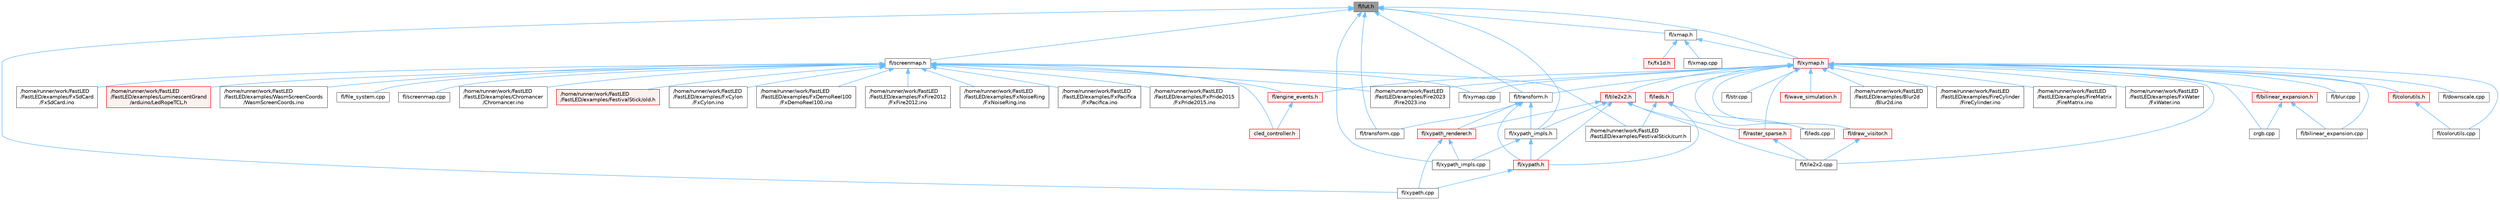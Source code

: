 digraph "fl/lut.h"
{
 // INTERACTIVE_SVG=YES
 // LATEX_PDF_SIZE
  bgcolor="transparent";
  edge [fontname=Helvetica,fontsize=10,labelfontname=Helvetica,labelfontsize=10];
  node [fontname=Helvetica,fontsize=10,shape=box,height=0.2,width=0.4];
  Node1 [id="Node000001",label="fl/lut.h",height=0.2,width=0.4,color="gray40", fillcolor="grey60", style="filled", fontcolor="black",tooltip=" "];
  Node1 -> Node2 [id="edge1_Node000001_Node000002",dir="back",color="steelblue1",style="solid",tooltip=" "];
  Node2 [id="Node000002",label="fl/screenmap.h",height=0.2,width=0.4,color="grey40", fillcolor="white", style="filled",URL="$d7/d97/screenmap_8h.html",tooltip=" "];
  Node2 -> Node3 [id="edge2_Node000002_Node000003",dir="back",color="steelblue1",style="solid",tooltip=" "];
  Node3 [id="Node000003",label="/home/runner/work/FastLED\l/FastLED/examples/Chromancer\l/Chromancer.ino",height=0.2,width=0.4,color="grey40", fillcolor="white", style="filled",URL="$d1/ddb/_chromancer_8ino.html",tooltip=" "];
  Node2 -> Node4 [id="edge3_Node000002_Node000004",dir="back",color="steelblue1",style="solid",tooltip=" "];
  Node4 [id="Node000004",label="/home/runner/work/FastLED\l/FastLED/examples/FestivalStick/curr.h",height=0.2,width=0.4,color="grey40", fillcolor="white", style="filled",URL="$d4/d06/curr_8h.html",tooltip=" "];
  Node2 -> Node5 [id="edge4_Node000002_Node000005",dir="back",color="steelblue1",style="solid",tooltip=" "];
  Node5 [id="Node000005",label="/home/runner/work/FastLED\l/FastLED/examples/FestivalStick/old.h",height=0.2,width=0.4,color="red", fillcolor="#FFF0F0", style="filled",URL="$d7/da1/old_8h.html",tooltip=" "];
  Node2 -> Node7 [id="edge5_Node000002_Node000007",dir="back",color="steelblue1",style="solid",tooltip=" "];
  Node7 [id="Node000007",label="/home/runner/work/FastLED\l/FastLED/examples/Fire2023\l/Fire2023.ino",height=0.2,width=0.4,color="grey40", fillcolor="white", style="filled",URL="$d8/d2c/_fire2023_8ino.html",tooltip=" "];
  Node2 -> Node8 [id="edge6_Node000002_Node000008",dir="back",color="steelblue1",style="solid",tooltip=" "];
  Node8 [id="Node000008",label="/home/runner/work/FastLED\l/FastLED/examples/FxCylon\l/FxCylon.ino",height=0.2,width=0.4,color="grey40", fillcolor="white", style="filled",URL="$db/d86/_fx_cylon_8ino.html",tooltip=" "];
  Node2 -> Node9 [id="edge7_Node000002_Node000009",dir="back",color="steelblue1",style="solid",tooltip=" "];
  Node9 [id="Node000009",label="/home/runner/work/FastLED\l/FastLED/examples/FxDemoReel100\l/FxDemoReel100.ino",height=0.2,width=0.4,color="grey40", fillcolor="white", style="filled",URL="$d1/d8f/_fx_demo_reel100_8ino.html",tooltip=" "];
  Node2 -> Node10 [id="edge8_Node000002_Node000010",dir="back",color="steelblue1",style="solid",tooltip=" "];
  Node10 [id="Node000010",label="/home/runner/work/FastLED\l/FastLED/examples/FxFire2012\l/FxFire2012.ino",height=0.2,width=0.4,color="grey40", fillcolor="white", style="filled",URL="$df/d57/_fx_fire2012_8ino.html",tooltip=" "];
  Node2 -> Node11 [id="edge9_Node000002_Node000011",dir="back",color="steelblue1",style="solid",tooltip=" "];
  Node11 [id="Node000011",label="/home/runner/work/FastLED\l/FastLED/examples/FxNoiseRing\l/FxNoiseRing.ino",height=0.2,width=0.4,color="grey40", fillcolor="white", style="filled",URL="$d3/dac/_fx_noise_ring_8ino.html",tooltip=" "];
  Node2 -> Node12 [id="edge10_Node000002_Node000012",dir="back",color="steelblue1",style="solid",tooltip=" "];
  Node12 [id="Node000012",label="/home/runner/work/FastLED\l/FastLED/examples/FxPacifica\l/FxPacifica.ino",height=0.2,width=0.4,color="grey40", fillcolor="white", style="filled",URL="$dc/ded/_fx_pacifica_8ino.html",tooltip=" "];
  Node2 -> Node13 [id="edge11_Node000002_Node000013",dir="back",color="steelblue1",style="solid",tooltip=" "];
  Node13 [id="Node000013",label="/home/runner/work/FastLED\l/FastLED/examples/FxPride2015\l/FxPride2015.ino",height=0.2,width=0.4,color="grey40", fillcolor="white", style="filled",URL="$d2/db0/_fx_pride2015_8ino.html",tooltip=" "];
  Node2 -> Node14 [id="edge12_Node000002_Node000014",dir="back",color="steelblue1",style="solid",tooltip=" "];
  Node14 [id="Node000014",label="/home/runner/work/FastLED\l/FastLED/examples/FxSdCard\l/FxSdCard.ino",height=0.2,width=0.4,color="grey40", fillcolor="white", style="filled",URL="$d7/d35/_fx_sd_card_8ino.html",tooltip=" "];
  Node2 -> Node15 [id="edge13_Node000002_Node000015",dir="back",color="steelblue1",style="solid",tooltip=" "];
  Node15 [id="Node000015",label="/home/runner/work/FastLED\l/FastLED/examples/LuminescentGrand\l/arduino/LedRopeTCL.h",height=0.2,width=0.4,color="red", fillcolor="#FFF0F0", style="filled",URL="$d9/d7e/_led_rope_t_c_l_8h.html",tooltip=" "];
  Node2 -> Node17 [id="edge14_Node000002_Node000017",dir="back",color="steelblue1",style="solid",tooltip=" "];
  Node17 [id="Node000017",label="/home/runner/work/FastLED\l/FastLED/examples/WasmScreenCoords\l/WasmScreenCoords.ino",height=0.2,width=0.4,color="grey40", fillcolor="white", style="filled",URL="$dc/d4d/_wasm_screen_coords_8ino.html",tooltip="Simple test for screen coordinates in the web compiled version of FastLED."];
  Node2 -> Node18 [id="edge15_Node000002_Node000018",dir="back",color="steelblue1",style="solid",tooltip=" "];
  Node18 [id="Node000018",label="cled_controller.h",height=0.2,width=0.4,color="red", fillcolor="#FFF0F0", style="filled",URL="$db/d6d/cled__controller_8h.html",tooltip="base definitions used by led controllers for writing out led data"];
  Node2 -> Node141 [id="edge16_Node000002_Node000141",dir="back",color="steelblue1",style="solid",tooltip=" "];
  Node141 [id="Node000141",label="fl/engine_events.h",height=0.2,width=0.4,color="red", fillcolor="#FFF0F0", style="filled",URL="$db/dc0/engine__events_8h.html",tooltip=" "];
  Node141 -> Node18 [id="edge17_Node000141_Node000018",dir="back",color="steelblue1",style="solid",tooltip=" "];
  Node2 -> Node152 [id="edge18_Node000002_Node000152",dir="back",color="steelblue1",style="solid",tooltip=" "];
  Node152 [id="Node000152",label="fl/file_system.cpp",height=0.2,width=0.4,color="grey40", fillcolor="white", style="filled",URL="$d4/d37/file__system_8cpp.html",tooltip=" "];
  Node2 -> Node153 [id="edge19_Node000002_Node000153",dir="back",color="steelblue1",style="solid",tooltip=" "];
  Node153 [id="Node000153",label="fl/screenmap.cpp",height=0.2,width=0.4,color="grey40", fillcolor="white", style="filled",URL="$d9/d6f/screenmap_8cpp.html",tooltip=" "];
  Node2 -> Node154 [id="edge20_Node000002_Node000154",dir="back",color="steelblue1",style="solid",tooltip=" "];
  Node154 [id="Node000154",label="fl/xymap.cpp",height=0.2,width=0.4,color="grey40", fillcolor="white", style="filled",URL="$d7/d09/xymap_8cpp.html",tooltip=" "];
  Node1 -> Node155 [id="edge21_Node000001_Node000155",dir="back",color="steelblue1",style="solid",tooltip=" "];
  Node155 [id="Node000155",label="fl/transform.cpp",height=0.2,width=0.4,color="grey40", fillcolor="white", style="filled",URL="$d8/d8c/transform_8cpp.html",tooltip=" "];
  Node1 -> Node156 [id="edge22_Node000001_Node000156",dir="back",color="steelblue1",style="solid",tooltip=" "];
  Node156 [id="Node000156",label="fl/transform.h",height=0.2,width=0.4,color="grey40", fillcolor="white", style="filled",URL="$d2/d80/transform_8h.html",tooltip=" "];
  Node156 -> Node155 [id="edge23_Node000156_Node000155",dir="back",color="steelblue1",style="solid",tooltip=" "];
  Node156 -> Node157 [id="edge24_Node000156_Node000157",dir="back",color="steelblue1",style="solid",tooltip=" "];
  Node157 [id="Node000157",label="fl/xypath.h",height=0.2,width=0.4,color="red", fillcolor="#FFF0F0", style="filled",URL="$d5/df2/xypath_8h.html",tooltip=" "];
  Node157 -> Node162 [id="edge25_Node000157_Node000162",dir="back",color="steelblue1",style="solid",tooltip=" "];
  Node162 [id="Node000162",label="fl/xypath.cpp",height=0.2,width=0.4,color="grey40", fillcolor="white", style="filled",URL="$d4/d78/xypath_8cpp.html",tooltip=" "];
  Node156 -> Node164 [id="edge26_Node000156_Node000164",dir="back",color="steelblue1",style="solid",tooltip=" "];
  Node164 [id="Node000164",label="fl/xypath_impls.h",height=0.2,width=0.4,color="grey40", fillcolor="white", style="filled",URL="$d8/d5f/xypath__impls_8h.html",tooltip=" "];
  Node164 -> Node157 [id="edge27_Node000164_Node000157",dir="back",color="steelblue1",style="solid",tooltip=" "];
  Node164 -> Node165 [id="edge28_Node000164_Node000165",dir="back",color="steelblue1",style="solid",tooltip=" "];
  Node165 [id="Node000165",label="fl/xypath_impls.cpp",height=0.2,width=0.4,color="grey40", fillcolor="white", style="filled",URL="$d4/db1/xypath__impls_8cpp.html",tooltip=" "];
  Node156 -> Node166 [id="edge29_Node000156_Node000166",dir="back",color="steelblue1",style="solid",tooltip=" "];
  Node166 [id="Node000166",label="fl/xypath_renderer.h",height=0.2,width=0.4,color="red", fillcolor="#FFF0F0", style="filled",URL="$d2/d88/xypath__renderer_8h.html",tooltip=" "];
  Node166 -> Node162 [id="edge30_Node000166_Node000162",dir="back",color="steelblue1",style="solid",tooltip=" "];
  Node166 -> Node165 [id="edge31_Node000166_Node000165",dir="back",color="steelblue1",style="solid",tooltip=" "];
  Node1 -> Node167 [id="edge32_Node000001_Node000167",dir="back",color="steelblue1",style="solid",tooltip=" "];
  Node167 [id="Node000167",label="fl/xmap.h",height=0.2,width=0.4,color="grey40", fillcolor="white", style="filled",URL="$dd/dcc/xmap_8h.html",tooltip=" "];
  Node167 -> Node168 [id="edge33_Node000167_Node000168",dir="back",color="steelblue1",style="solid",tooltip=" "];
  Node168 [id="Node000168",label="fl/xmap.cpp",height=0.2,width=0.4,color="grey40", fillcolor="white", style="filled",URL="$db/db8/xmap_8cpp.html",tooltip=" "];
  Node167 -> Node169 [id="edge34_Node000167_Node000169",dir="back",color="steelblue1",style="solid",tooltip=" "];
  Node169 [id="Node000169",label="fl/xymap.h",height=0.2,width=0.4,color="red", fillcolor="#FFF0F0", style="filled",URL="$da/d61/xymap_8h.html",tooltip=" "];
  Node169 -> Node33 [id="edge35_Node000169_Node000033",dir="back",color="steelblue1",style="solid",tooltip=" "];
  Node33 [id="Node000033",label="/home/runner/work/FastLED\l/FastLED/examples/Blur2d\l/Blur2d.ino",height=0.2,width=0.4,color="grey40", fillcolor="white", style="filled",URL="$df/d42/_blur2d_8ino.html",tooltip=" "];
  Node169 -> Node7 [id="edge36_Node000169_Node000007",dir="back",color="steelblue1",style="solid",tooltip=" "];
  Node169 -> Node44 [id="edge37_Node000169_Node000044",dir="back",color="steelblue1",style="solid",tooltip=" "];
  Node44 [id="Node000044",label="/home/runner/work/FastLED\l/FastLED/examples/FireCylinder\l/FireCylinder.ino",height=0.2,width=0.4,color="grey40", fillcolor="white", style="filled",URL="$df/d5c/_fire_cylinder_8ino.html",tooltip=" "];
  Node169 -> Node45 [id="edge38_Node000169_Node000045",dir="back",color="steelblue1",style="solid",tooltip=" "];
  Node45 [id="Node000045",label="/home/runner/work/FastLED\l/FastLED/examples/FireMatrix\l/FireMatrix.ino",height=0.2,width=0.4,color="grey40", fillcolor="white", style="filled",URL="$dc/dfc/_fire_matrix_8ino.html",tooltip=" "];
  Node169 -> Node53 [id="edge39_Node000169_Node000053",dir="back",color="steelblue1",style="solid",tooltip=" "];
  Node53 [id="Node000053",label="/home/runner/work/FastLED\l/FastLED/examples/FxWater\l/FxWater.ino",height=0.2,width=0.4,color="grey40", fillcolor="white", style="filled",URL="$dd/d61/_fx_water_8ino.html",tooltip=" "];
  Node169 -> Node93 [id="edge40_Node000169_Node000093",dir="back",color="steelblue1",style="solid",tooltip=" "];
  Node93 [id="Node000093",label="crgb.cpp",height=0.2,width=0.4,color="grey40", fillcolor="white", style="filled",URL="$d0/de3/crgb_8cpp.html",tooltip="Utility functions for the red, green, and blue (RGB) pixel struct."];
  Node169 -> Node170 [id="edge41_Node000169_Node000170",dir="back",color="steelblue1",style="solid",tooltip=" "];
  Node170 [id="Node000170",label="fl/bilinear_expansion.cpp",height=0.2,width=0.4,color="grey40", fillcolor="white", style="filled",URL="$de/d80/bilinear__expansion_8cpp.html",tooltip="Demonstrates how to mix noise generation with color palettes on a 2D LED matrix."];
  Node169 -> Node171 [id="edge42_Node000169_Node000171",dir="back",color="steelblue1",style="solid",tooltip=" "];
  Node171 [id="Node000171",label="fl/bilinear_expansion.h",height=0.2,width=0.4,color="red", fillcolor="#FFF0F0", style="filled",URL="$da/d34/bilinear__expansion_8h.html",tooltip="Demonstrates how to mix noise generation with color palettes on a 2D LED matrix."];
  Node171 -> Node93 [id="edge43_Node000171_Node000093",dir="back",color="steelblue1",style="solid",tooltip=" "];
  Node171 -> Node170 [id="edge44_Node000171_Node000170",dir="back",color="steelblue1",style="solid",tooltip=" "];
  Node169 -> Node103 [id="edge45_Node000169_Node000103",dir="back",color="steelblue1",style="solid",tooltip=" "];
  Node103 [id="Node000103",label="fl/blur.cpp",height=0.2,width=0.4,color="grey40", fillcolor="white", style="filled",URL="$de/dc8/blur_8cpp.html",tooltip=" "];
  Node169 -> Node104 [id="edge46_Node000169_Node000104",dir="back",color="steelblue1",style="solid",tooltip=" "];
  Node104 [id="Node000104",label="fl/colorutils.cpp",height=0.2,width=0.4,color="grey40", fillcolor="white", style="filled",URL="$da/d2d/colorutils_8cpp.html",tooltip="Misc utility functions for palettes, blending, and more."];
  Node169 -> Node173 [id="edge47_Node000169_Node000173",dir="back",color="steelblue1",style="solid",tooltip=" "];
  Node173 [id="Node000173",label="fl/colorutils.h",height=0.2,width=0.4,color="red", fillcolor="#FFF0F0", style="filled",URL="$d7/df9/fl_2colorutils_8h.html",tooltip="Utility functions for color fill, palettes, blending, and more."];
  Node173 -> Node104 [id="edge48_Node000173_Node000104",dir="back",color="steelblue1",style="solid",tooltip=" "];
  Node169 -> Node181 [id="edge49_Node000169_Node000181",dir="back",color="steelblue1",style="solid",tooltip=" "];
  Node181 [id="Node000181",label="fl/downscale.cpp",height=0.2,width=0.4,color="grey40", fillcolor="white", style="filled",URL="$d8/df9/downscale_8cpp.html",tooltip=" "];
  Node169 -> Node178 [id="edge50_Node000169_Node000178",dir="back",color="steelblue1",style="solid",tooltip=" "];
  Node178 [id="Node000178",label="fl/draw_visitor.h",height=0.2,width=0.4,color="red", fillcolor="#FFF0F0", style="filled",URL="$d0/d4f/draw__visitor_8h.html",tooltip=" "];
  Node178 -> Node180 [id="edge51_Node000178_Node000180",dir="back",color="steelblue1",style="solid",tooltip=" "];
  Node180 [id="Node000180",label="fl/tile2x2.cpp",height=0.2,width=0.4,color="grey40", fillcolor="white", style="filled",URL="$db/d15/tile2x2_8cpp.html",tooltip=" "];
  Node169 -> Node141 [id="edge52_Node000169_Node000141",dir="back",color="steelblue1",style="solid",tooltip=" "];
  Node169 -> Node182 [id="edge53_Node000169_Node000182",dir="back",color="steelblue1",style="solid",tooltip=" "];
  Node182 [id="Node000182",label="fl/leds.cpp",height=0.2,width=0.4,color="grey40", fillcolor="white", style="filled",URL="$d6/d78/leds_8cpp.html",tooltip=" "];
  Node169 -> Node183 [id="edge54_Node000169_Node000183",dir="back",color="steelblue1",style="solid",tooltip=" "];
  Node183 [id="Node000183",label="fl/leds.h",height=0.2,width=0.4,color="red", fillcolor="#FFF0F0", style="filled",URL="$da/d78/leds_8h.html",tooltip=" "];
  Node183 -> Node4 [id="edge55_Node000183_Node000004",dir="back",color="steelblue1",style="solid",tooltip=" "];
  Node183 -> Node182 [id="edge56_Node000183_Node000182",dir="back",color="steelblue1",style="solid",tooltip=" "];
  Node183 -> Node157 [id="edge57_Node000183_Node000157",dir="back",color="steelblue1",style="solid",tooltip=" "];
  Node169 -> Node185 [id="edge58_Node000169_Node000185",dir="back",color="steelblue1",style="solid",tooltip=" "];
  Node185 [id="Node000185",label="fl/raster_sparse.h",height=0.2,width=0.4,color="red", fillcolor="#FFF0F0", style="filled",URL="$d4/df9/raster__sparse_8h.html",tooltip=" "];
  Node185 -> Node180 [id="edge59_Node000185_Node000180",dir="back",color="steelblue1",style="solid",tooltip=" "];
  Node169 -> Node187 [id="edge60_Node000169_Node000187",dir="back",color="steelblue1",style="solid",tooltip=" "];
  Node187 [id="Node000187",label="fl/str.cpp",height=0.2,width=0.4,color="grey40", fillcolor="white", style="filled",URL="$d1/d1f/str_8cpp.html",tooltip=" "];
  Node169 -> Node180 [id="edge61_Node000169_Node000180",dir="back",color="steelblue1",style="solid",tooltip=" "];
  Node169 -> Node188 [id="edge62_Node000169_Node000188",dir="back",color="steelblue1",style="solid",tooltip=" "];
  Node188 [id="Node000188",label="fl/tile2x2.h",height=0.2,width=0.4,color="red", fillcolor="#FFF0F0", style="filled",URL="$d2/db4/tile2x2_8h.html",tooltip=" "];
  Node188 -> Node185 [id="edge63_Node000188_Node000185",dir="back",color="steelblue1",style="solid",tooltip=" "];
  Node188 -> Node180 [id="edge64_Node000188_Node000180",dir="back",color="steelblue1",style="solid",tooltip=" "];
  Node188 -> Node157 [id="edge65_Node000188_Node000157",dir="back",color="steelblue1",style="solid",tooltip=" "];
  Node188 -> Node164 [id="edge66_Node000188_Node000164",dir="back",color="steelblue1",style="solid",tooltip=" "];
  Node188 -> Node166 [id="edge67_Node000188_Node000166",dir="back",color="steelblue1",style="solid",tooltip=" "];
  Node169 -> Node156 [id="edge68_Node000169_Node000156",dir="back",color="steelblue1",style="solid",tooltip=" "];
  Node169 -> Node194 [id="edge69_Node000169_Node000194",dir="back",color="steelblue1",style="solid",tooltip=" "];
  Node194 [id="Node000194",label="fl/wave_simulation.h",height=0.2,width=0.4,color="red", fillcolor="#FFF0F0", style="filled",URL="$dc/d36/wave__simulation_8h.html",tooltip=" "];
  Node169 -> Node154 [id="edge70_Node000169_Node000154",dir="back",color="steelblue1",style="solid",tooltip=" "];
  Node167 -> Node212 [id="edge71_Node000167_Node000212",dir="back",color="steelblue1",style="solid",tooltip=" "];
  Node212 [id="Node000212",label="fx/fx1d.h",height=0.2,width=0.4,color="red", fillcolor="#FFF0F0", style="filled",URL="$da/d81/fx1d_8h.html",tooltip=" "];
  Node1 -> Node169 [id="edge72_Node000001_Node000169",dir="back",color="steelblue1",style="solid",tooltip=" "];
  Node1 -> Node162 [id="edge73_Node000001_Node000162",dir="back",color="steelblue1",style="solid",tooltip=" "];
  Node1 -> Node165 [id="edge74_Node000001_Node000165",dir="back",color="steelblue1",style="solid",tooltip=" "];
  Node1 -> Node164 [id="edge75_Node000001_Node000164",dir="back",color="steelblue1",style="solid",tooltip=" "];
}
